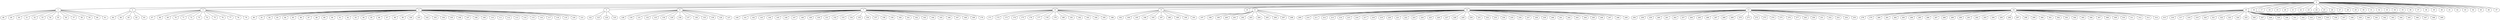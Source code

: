
graph graphname {
    0 -- 1
0 -- 2
0 -- 3
0 -- 4
0 -- 5
0 -- 6
0 -- 7
0 -- 8
0 -- 9
0 -- 10
0 -- 11
0 -- 12
0 -- 13
0 -- 14
0 -- 15
0 -- 16
0 -- 17
0 -- 18
0 -- 19
0 -- 20
0 -- 21
0 -- 22
0 -- 23
0 -- 24
0 -- 25
0 -- 26
0 -- 27
0 -- 28
0 -- 29
0 -- 30
0 -- 31
0 -- 32
0 -- 33
0 -- 34
0 -- 35
0 -- 36
0 -- 37
0 -- 38
0 -- 39
0 -- 40
0 -- 41
0 -- 42
0 -- 43
0 -- 44
0 -- 45
0 -- 46
0 -- 47
1 -- 48
1 -- 49
1 -- 50
1 -- 51
1 -- 52
1 -- 53
1 -- 54
1 -- 55
1 -- 56
1 -- 57
1 -- 58
1 -- 59
1 -- 60
1 -- 61
2 -- 64
2 -- 66
2 -- 65
2 -- 62
2 -- 63
3 -- 67
3 -- 68
3 -- 69
3 -- 70
3 -- 71
3 -- 72
3 -- 73
3 -- 74
3 -- 75
3 -- 76
3 -- 77
3 -- 78
3 -- 79
4 -- 80
4 -- 81
4 -- 82
4 -- 83
4 -- 84
4 -- 85
4 -- 86
4 -- 87
4 -- 88
4 -- 89
4 -- 90
4 -- 91
4 -- 92
4 -- 93
4 -- 94
4 -- 95
4 -- 96
4 -- 97
4 -- 98
4 -- 99
4 -- 100
4 -- 101
4 -- 102
4 -- 103
4 -- 104
4 -- 105
4 -- 106
4 -- 107
4 -- 108
4 -- 109
4 -- 110
4 -- 111
4 -- 112
4 -- 113
4 -- 114
4 -- 115
4 -- 116
4 -- 117
4 -- 118
4 -- 119
4 -- 120
4 -- 121
5 -- 122
5 -- 123
5 -- 124
5 -- 125
6 -- 128
6 -- 130
6 -- 131
6 -- 132
6 -- 133
6 -- 134
6 -- 129
6 -- 136
6 -- 137
6 -- 138
6 -- 135
6 -- 139
6 -- 126
6 -- 127
7 -- 140
7 -- 141
7 -- 142
7 -- 143
7 -- 144
7 -- 145
7 -- 146
7 -- 147
7 -- 148
7 -- 149
7 -- 150
7 -- 151
7 -- 152
7 -- 153
7 -- 154
7 -- 155
7 -- 156
7 -- 157
7 -- 158
7 -- 159
7 -- 160
7 -- 161
7 -- 162
7 -- 163
7 -- 164
7 -- 165
7 -- 166
7 -- 167
7 -- 168
7 -- 169
7 -- 170
8 -- 171
8 -- 172
8 -- 173
8 -- 174
8 -- 175
8 -- 176
8 -- 177
8 -- 178
8 -- 179
8 -- 180
8 -- 181
8 -- 182
8 -- 183
8 -- 184
8 -- 185
8 -- 186
9 -- 192
9 -- 194
9 -- 195
9 -- 196
9 -- 193
9 -- 187
9 -- 188
9 -- 189
9 -- 190
9 -- 191
11 -- 197
11 -- 198
11 -- 199
11 -- 200
11 -- 201
11 -- 202
11 -- 203
11 -- 204
11 -- 205
11 -- 206
11 -- 207
11 -- 208
12 -- 209
12 -- 210
12 -- 211
12 -- 212
12 -- 213
12 -- 214
12 -- 215
12 -- 216
12 -- 217
12 -- 218
12 -- 219
12 -- 220
12 -- 221
12 -- 222
12 -- 223
12 -- 224
12 -- 225
12 -- 226
12 -- 227
12 -- 228
12 -- 229
12 -- 230
12 -- 231
12 -- 232
12 -- 233
12 -- 234
12 -- 235
12 -- 236
12 -- 237
12 -- 238
12 -- 239
12 -- 240
12 -- 241
12 -- 242
12 -- 243
12 -- 244
12 -- 245
12 -- 246
12 -- 247
12 -- 248
12 -- 249
13 -- 256
13 -- 258
13 -- 259
13 -- 260
13 -- 261
13 -- 262
13 -- 257
13 -- 264
13 -- 265
13 -- 266
13 -- 267
13 -- 268
13 -- 269
13 -- 270
13 -- 271
13 -- 272
13 -- 273
13 -- 274
13 -- 275
13 -- 276
13 -- 277
13 -- 263
13 -- 250
13 -- 251
13 -- 252
13 -- 253
13 -- 254
13 -- 255
14 -- 278
14 -- 279
14 -- 280
14 -- 281
14 -- 282
14 -- 283
14 -- 284
14 -- 285
14 -- 286
14 -- 287
14 -- 288
14 -- 289
14 -- 290
14 -- 291
14 -- 292
14 -- 293
14 -- 294
14 -- 295
14 -- 296
14 -- 297
14 -- 298
14 -- 299
14 -- 300
14 -- 301
14 -- 302
14 -- 303
14 -- 304
14 -- 305
14 -- 306
14 -- 307
14 -- 308
14 -- 309
14 -- 310
14 -- 311
14 -- 312
14 -- 313
14 -- 314
15 -- 315
15 -- 316
15 -- 317
15 -- 318
15 -- 319
15 -- 320
15 -- 321
15 -- 322
15 -- 323
15 -- 324
15 -- 325
15 -- 326
15 -- 327
15 -- 328
15 -- 329
15 -- 330
15 -- 331
15 -- 332
15 -- 333
15 -- 334
15 -- 335
15 -- 336
15 -- 337
15 -- 338
15 -- 339
15 -- 340
15 -- 341
15 -- 342
16 -- 343
16 -- 344
16 -- 345
16 -- 346
16 -- 347
16 -- 348
16 -- 349

}
